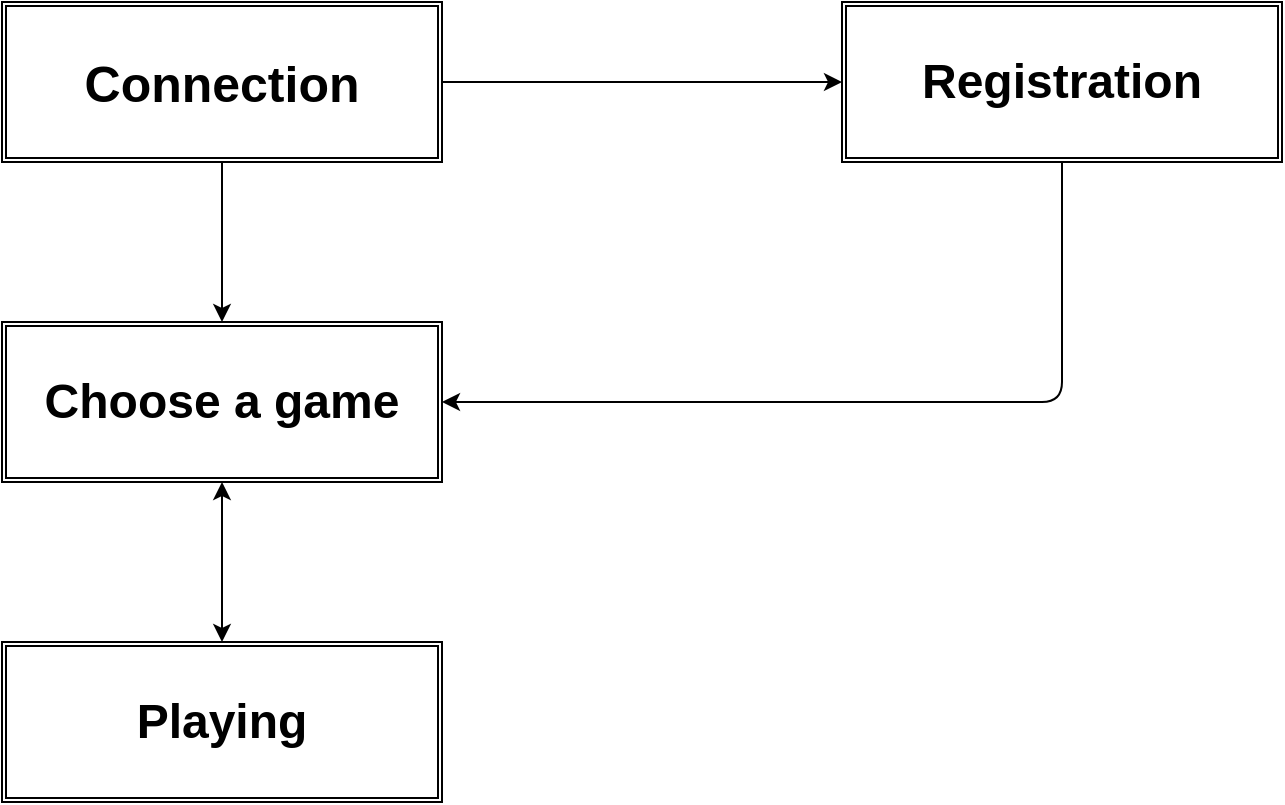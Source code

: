 <mxfile version="12.1.3" type="device" pages="1"><diagram id="gSnpx5uGAL04XRHWrT9_" name="Page-1"><mxGraphModel dx="1127" dy="546" grid="1" gridSize="10" guides="1" tooltips="1" connect="1" arrows="1" fold="1" page="1" pageScale="1" pageWidth="827" pageHeight="1169" math="0" shadow="0"><root><mxCell id="0"/><mxCell id="1" parent="0"/><mxCell id="BVLQ9J43ZEy-TG3XqTZP-4" value="" style="edgeStyle=orthogonalEdgeStyle;rounded=0;orthogonalLoop=1;jettySize=auto;html=1;" parent="1" source="BVLQ9J43ZEy-TG3XqTZP-1" target="BVLQ9J43ZEy-TG3XqTZP-3" edge="1"><mxGeometry relative="1" as="geometry"/></mxCell><mxCell id="BVLQ9J43ZEy-TG3XqTZP-12" value="" style="edgeStyle=orthogonalEdgeStyle;rounded=0;orthogonalLoop=1;jettySize=auto;html=1;" parent="1" source="BVLQ9J43ZEy-TG3XqTZP-1" target="BVLQ9J43ZEy-TG3XqTZP-11" edge="1"><mxGeometry relative="1" as="geometry"/></mxCell><mxCell id="BVLQ9J43ZEy-TG3XqTZP-1" value="&lt;h1 style=&quot;font-size: 25px&quot;&gt;&lt;font style=&quot;font-size: 25px&quot;&gt;C&lt;font style=&quot;font-size: 25px&quot;&gt;onnection&lt;/font&gt;&lt;/font&gt;&lt;/h1&gt;" style="shape=ext;double=1;rounded=0;whiteSpace=wrap;html=1;" parent="1" vertex="1"><mxGeometry x="70" y="40" width="220" height="80" as="geometry"/></mxCell><mxCell id="BVLQ9J43ZEy-TG3XqTZP-11" value="&lt;h1&gt;Choose a game&lt;/h1&gt;" style="shape=ext;double=1;rounded=0;whiteSpace=wrap;html=1;" parent="1" vertex="1"><mxGeometry x="70" y="200" width="220" height="80" as="geometry"/></mxCell><mxCell id="BVLQ9J43ZEy-TG3XqTZP-13" value="&lt;h1&gt;Playing&lt;/h1&gt;" style="shape=ext;double=1;rounded=0;whiteSpace=wrap;html=1;" parent="1" vertex="1"><mxGeometry x="70" y="360" width="220" height="80" as="geometry"/></mxCell><mxCell id="BVLQ9J43ZEy-TG3XqTZP-3" value="&lt;h1&gt;Registration&lt;/h1&gt;" style="shape=ext;double=1;rounded=0;whiteSpace=wrap;html=1;" parent="1" vertex="1"><mxGeometry x="490" y="40" width="220" height="80" as="geometry"/></mxCell><mxCell id="LUZd7V3u4ppGpMJxwNdJ-1" value="" style="endArrow=classic;startArrow=classic;html=1;exitX=0.5;exitY=1;exitDx=0;exitDy=0;entryX=0.5;entryY=0;entryDx=0;entryDy=0;" edge="1" parent="1" source="BVLQ9J43ZEy-TG3XqTZP-11" target="BVLQ9J43ZEy-TG3XqTZP-13"><mxGeometry width="50" height="50" relative="1" as="geometry"><mxPoint x="70" y="510" as="sourcePoint"/><mxPoint x="120" y="460" as="targetPoint"/></mxGeometry></mxCell><mxCell id="LUZd7V3u4ppGpMJxwNdJ-2" value="" style="endArrow=classic;html=1;exitX=0.5;exitY=1;exitDx=0;exitDy=0;entryX=1;entryY=0.5;entryDx=0;entryDy=0;" edge="1" parent="1" source="BVLQ9J43ZEy-TG3XqTZP-3" target="BVLQ9J43ZEy-TG3XqTZP-11"><mxGeometry width="50" height="50" relative="1" as="geometry"><mxPoint x="70" y="510" as="sourcePoint"/><mxPoint x="120" y="460" as="targetPoint"/><Array as="points"><mxPoint x="600" y="240"/></Array></mxGeometry></mxCell></root></mxGraphModel></diagram></mxfile>